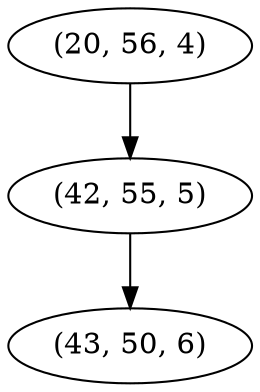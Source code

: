digraph tree {
    "(20, 56, 4)";
    "(42, 55, 5)";
    "(43, 50, 6)";
    "(20, 56, 4)" -> "(42, 55, 5)";
    "(42, 55, 5)" -> "(43, 50, 6)";
}
